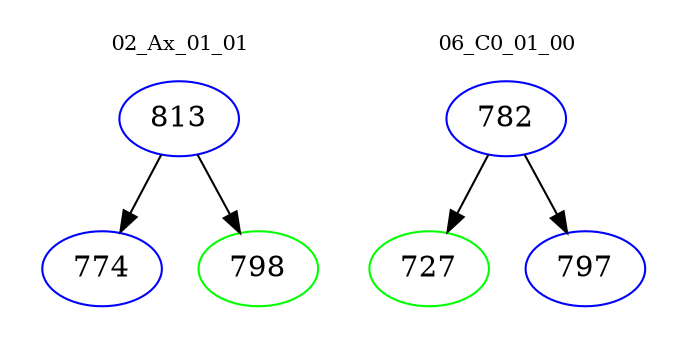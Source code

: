 digraph{
subgraph cluster_0 {
color = white
label = "02_Ax_01_01";
fontsize=10;
T0_813 [label="813", color="blue"]
T0_813 -> T0_774 [color="black"]
T0_774 [label="774", color="blue"]
T0_813 -> T0_798 [color="black"]
T0_798 [label="798", color="green"]
}
subgraph cluster_1 {
color = white
label = "06_C0_01_00";
fontsize=10;
T1_782 [label="782", color="blue"]
T1_782 -> T1_727 [color="black"]
T1_727 [label="727", color="green"]
T1_782 -> T1_797 [color="black"]
T1_797 [label="797", color="blue"]
}
}
